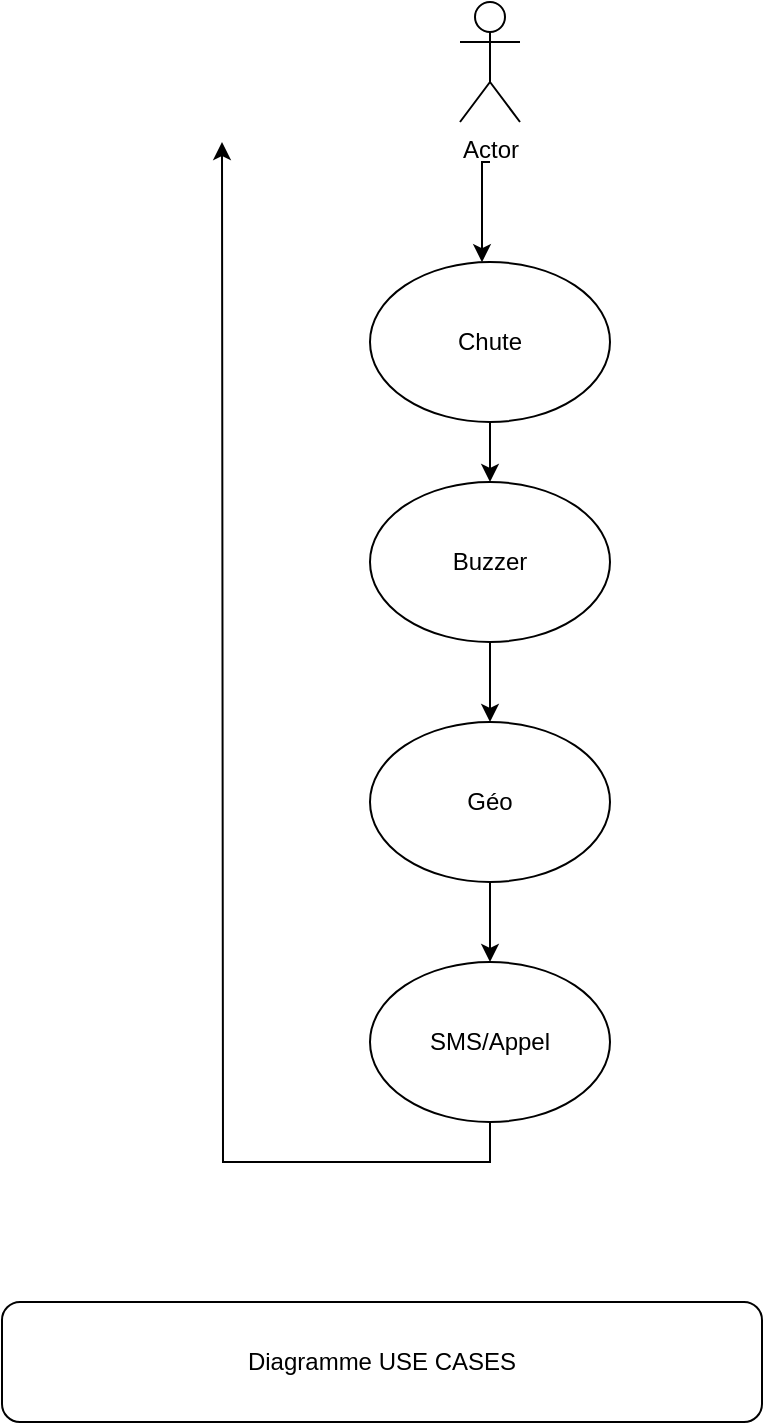 <mxfile version="20.8.4" type="device"><diagram id="3aoUs1ewHPfHSNdmeT_b" name="Page-1"><mxGraphModel dx="1346" dy="795" grid="1" gridSize="10" guides="1" tooltips="1" connect="1" arrows="1" fold="1" page="1" pageScale="1" pageWidth="827" pageHeight="1169" math="0" shadow="0"><root><mxCell id="0"/><mxCell id="1" parent="0"/><mxCell id="hihm7DJuwT5FNtv5-i-q-14" style="edgeStyle=orthogonalEdgeStyle;rounded=0;orthogonalLoop=1;jettySize=auto;html=1;" edge="1" parent="1" target="hihm7DJuwT5FNtv5-i-q-2"><mxGeometry relative="1" as="geometry"><mxPoint x="414" y="150" as="sourcePoint"/><Array as="points"><mxPoint x="410" y="150"/></Array></mxGeometry></mxCell><mxCell id="hihm7DJuwT5FNtv5-i-q-1" value="Actor" style="shape=umlActor;verticalLabelPosition=bottom;verticalAlign=top;html=1;outlineConnect=0;" vertex="1" parent="1"><mxGeometry x="399" y="70" width="30" height="60" as="geometry"/></mxCell><mxCell id="hihm7DJuwT5FNtv5-i-q-13" style="edgeStyle=orthogonalEdgeStyle;rounded=0;orthogonalLoop=1;jettySize=auto;html=1;exitX=0.5;exitY=1;exitDx=0;exitDy=0;entryX=0.5;entryY=0;entryDx=0;entryDy=0;" edge="1" parent="1" source="hihm7DJuwT5FNtv5-i-q-2" target="hihm7DJuwT5FNtv5-i-q-3"><mxGeometry relative="1" as="geometry"/></mxCell><mxCell id="hihm7DJuwT5FNtv5-i-q-2" value="Chute" style="ellipse;whiteSpace=wrap;html=1;" vertex="1" parent="1"><mxGeometry x="354" y="200" width="120" height="80" as="geometry"/></mxCell><mxCell id="hihm7DJuwT5FNtv5-i-q-15" style="edgeStyle=orthogonalEdgeStyle;rounded=0;orthogonalLoop=1;jettySize=auto;html=1;exitX=0.5;exitY=1;exitDx=0;exitDy=0;" edge="1" parent="1" source="hihm7DJuwT5FNtv5-i-q-3" target="hihm7DJuwT5FNtv5-i-q-4"><mxGeometry relative="1" as="geometry"/></mxCell><mxCell id="hihm7DJuwT5FNtv5-i-q-3" value="Buzzer" style="ellipse;whiteSpace=wrap;html=1;" vertex="1" parent="1"><mxGeometry x="354" y="310" width="120" height="80" as="geometry"/></mxCell><mxCell id="hihm7DJuwT5FNtv5-i-q-16" style="edgeStyle=orthogonalEdgeStyle;rounded=0;orthogonalLoop=1;jettySize=auto;html=1;exitX=0.5;exitY=1;exitDx=0;exitDy=0;" edge="1" parent="1" source="hihm7DJuwT5FNtv5-i-q-4" target="hihm7DJuwT5FNtv5-i-q-5"><mxGeometry relative="1" as="geometry"/></mxCell><mxCell id="hihm7DJuwT5FNtv5-i-q-4" value="Géo" style="ellipse;whiteSpace=wrap;html=1;" vertex="1" parent="1"><mxGeometry x="354" y="430" width="120" height="80" as="geometry"/></mxCell><mxCell id="hihm7DJuwT5FNtv5-i-q-17" style="edgeStyle=orthogonalEdgeStyle;rounded=0;orthogonalLoop=1;jettySize=auto;html=1;exitX=0.5;exitY=1;exitDx=0;exitDy=0;" edge="1" parent="1" source="hihm7DJuwT5FNtv5-i-q-5"><mxGeometry relative="1" as="geometry"><mxPoint x="280" y="140" as="targetPoint"/></mxGeometry></mxCell><mxCell id="hihm7DJuwT5FNtv5-i-q-5" value="SMS/Appel" style="ellipse;whiteSpace=wrap;html=1;" vertex="1" parent="1"><mxGeometry x="354" y="550" width="120" height="80" as="geometry"/></mxCell><mxCell id="hihm7DJuwT5FNtv5-i-q-19" value="Diagramme USE CASES" style="rounded=1;whiteSpace=wrap;html=1;" vertex="1" parent="1"><mxGeometry x="170" y="720" width="380" height="60" as="geometry"/></mxCell></root></mxGraphModel></diagram></mxfile>